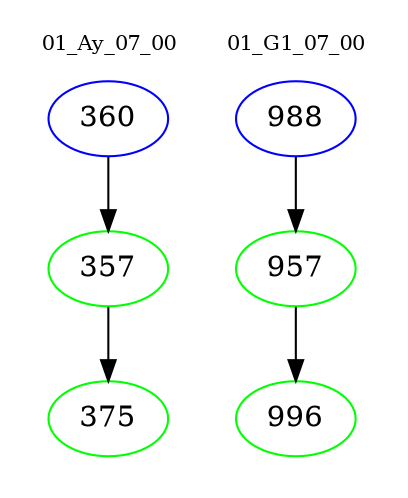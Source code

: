 digraph{
subgraph cluster_0 {
color = white
label = "01_Ay_07_00";
fontsize=10;
T0_360 [label="360", color="blue"]
T0_360 -> T0_357 [color="black"]
T0_357 [label="357", color="green"]
T0_357 -> T0_375 [color="black"]
T0_375 [label="375", color="green"]
}
subgraph cluster_1 {
color = white
label = "01_G1_07_00";
fontsize=10;
T1_988 [label="988", color="blue"]
T1_988 -> T1_957 [color="black"]
T1_957 [label="957", color="green"]
T1_957 -> T1_996 [color="black"]
T1_996 [label="996", color="green"]
}
}
